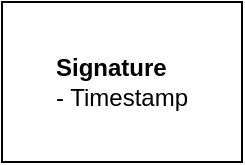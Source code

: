 <mxfile version="14.6.5" type="github">
  <diagram id="O0g5bDjhomXUzZvcDHN3" name="Page-1">
    <mxGraphModel dx="946" dy="645" grid="1" gridSize="10" guides="1" tooltips="1" connect="1" arrows="1" fold="1" page="1" pageScale="1" pageWidth="827" pageHeight="1169" math="0" shadow="0">
      <root>
        <mxCell id="0" />
        <mxCell id="1" parent="0" />
        <mxCell id="SCZmzEqTGZiyb7OTNTc3-1" value="&lt;div style=&quot;text-align: left&quot;&gt;&lt;b&gt;Signature&lt;/b&gt;&lt;/div&gt;&lt;div style=&quot;text-align: left&quot;&gt;- Timestamp&lt;/div&gt;" style="rounded=0;whiteSpace=wrap;html=1;" vertex="1" parent="1">
          <mxGeometry x="200" y="120" width="120" height="80" as="geometry" />
        </mxCell>
      </root>
    </mxGraphModel>
  </diagram>
</mxfile>
